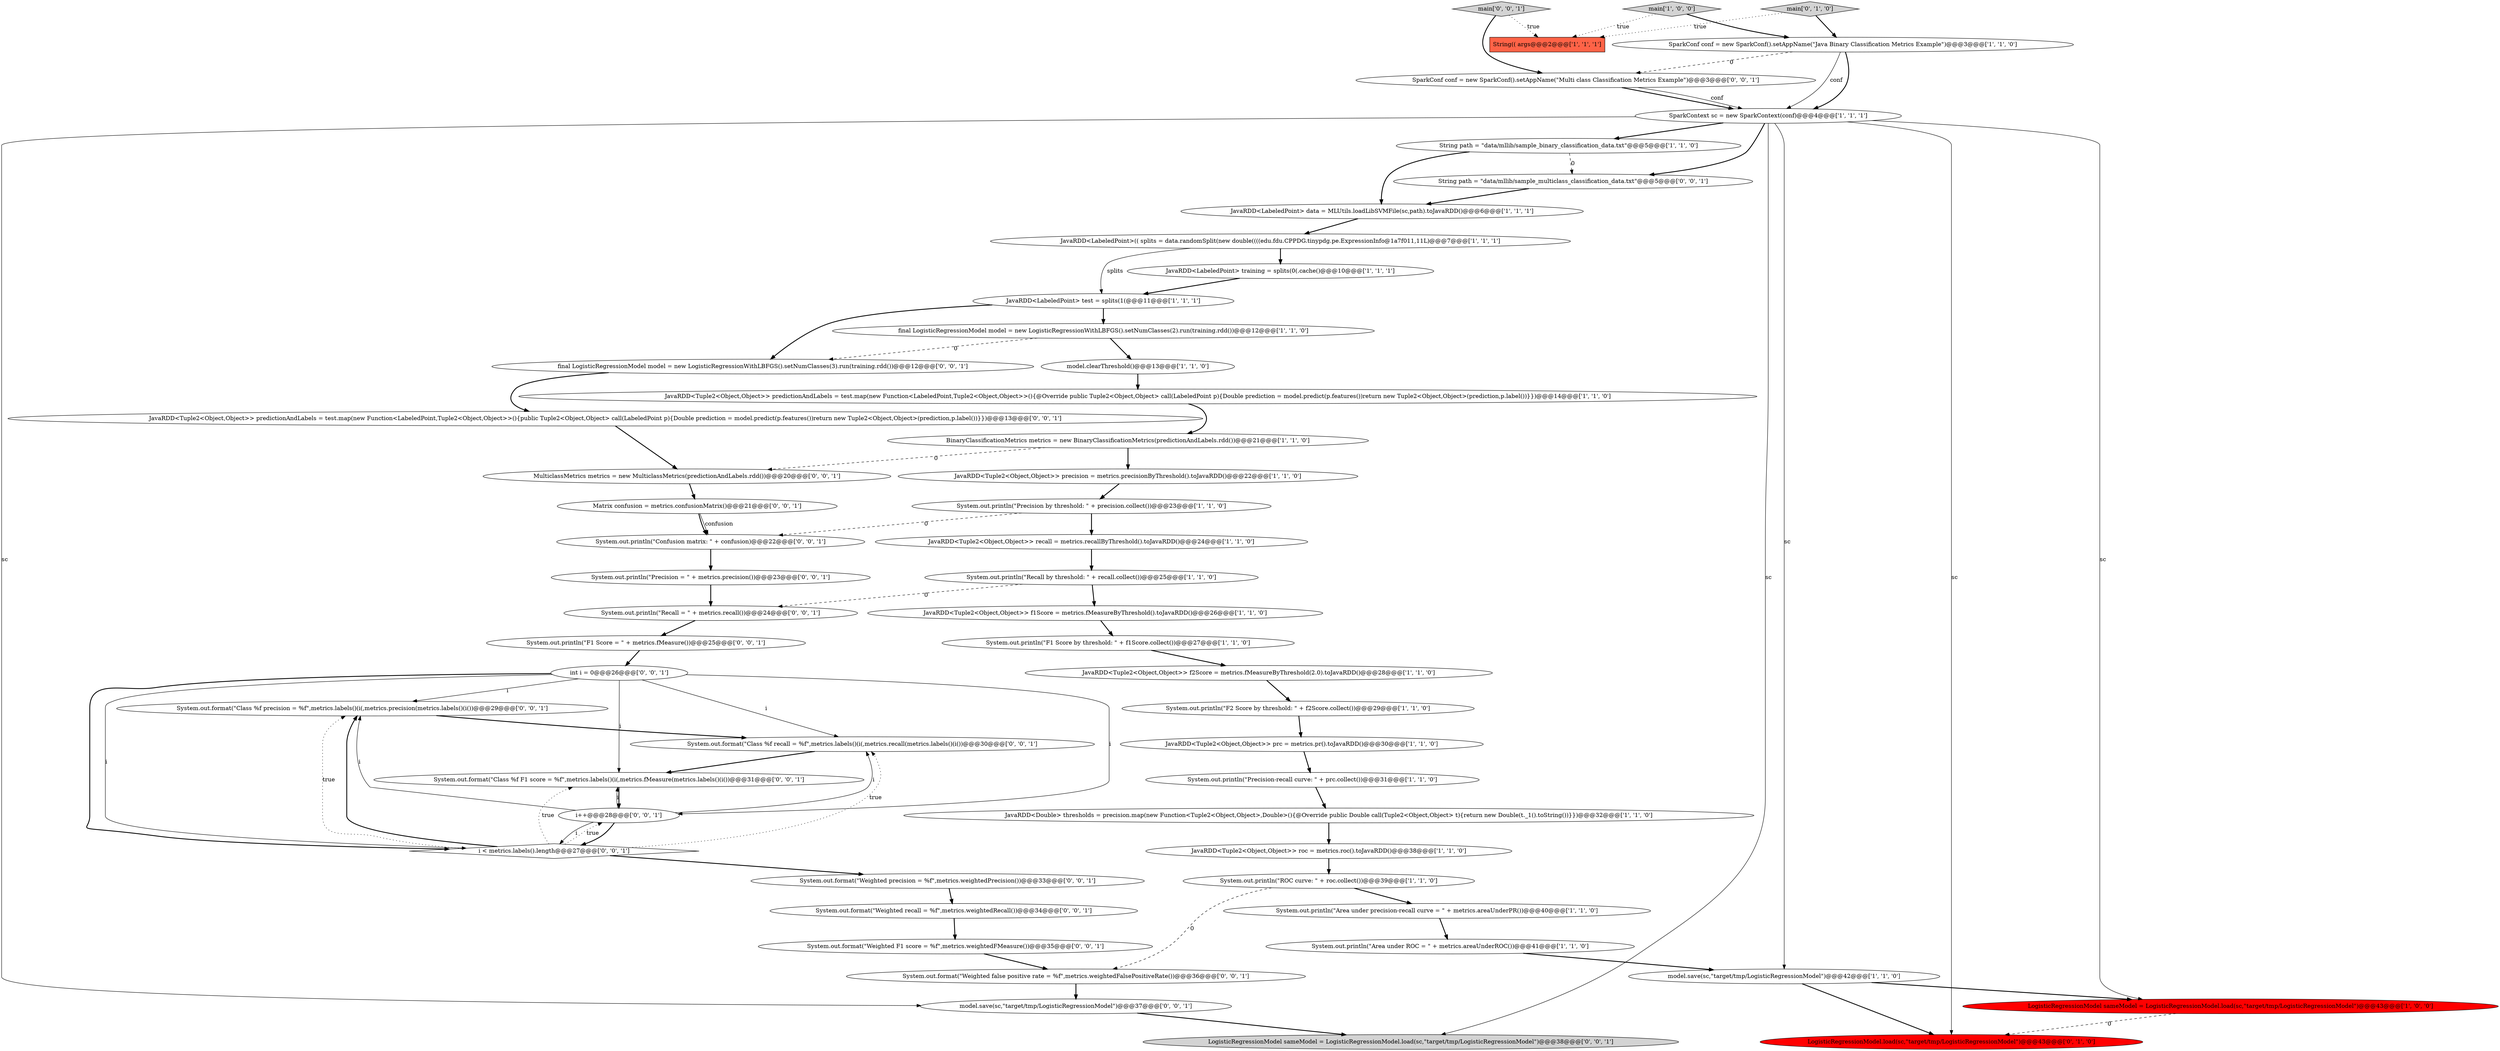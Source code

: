 digraph {
45 [style = filled, label = "System.out.format(\"Weighted false positive rate = %f\",metrics.weightedFalsePositiveRate())@@@36@@@['0', '0', '1']", fillcolor = white, shape = ellipse image = "AAA0AAABBB3BBB"];
11 [style = filled, label = "String(( args@@@2@@@['1', '1', '1']", fillcolor = tomato, shape = box image = "AAA0AAABBB1BBB"];
17 [style = filled, label = "main['1', '0', '0']", fillcolor = lightgray, shape = diamond image = "AAA0AAABBB1BBB"];
25 [style = filled, label = "JavaRDD<Tuple2<Object,Object>> recall = metrics.recallByThreshold().toJavaRDD()@@@24@@@['1', '1', '0']", fillcolor = white, shape = ellipse image = "AAA0AAABBB1BBB"];
37 [style = filled, label = "int i = 0@@@26@@@['0', '0', '1']", fillcolor = white, shape = ellipse image = "AAA0AAABBB3BBB"];
14 [style = filled, label = "JavaRDD<Tuple2<Object,Object>> precision = metrics.precisionByThreshold().toJavaRDD()@@@22@@@['1', '1', '0']", fillcolor = white, shape = ellipse image = "AAA0AAABBB1BBB"];
39 [style = filled, label = "Matrix confusion = metrics.confusionMatrix()@@@21@@@['0', '0', '1']", fillcolor = white, shape = ellipse image = "AAA0AAABBB3BBB"];
19 [style = filled, label = "model.clearThreshold()@@@13@@@['1', '1', '0']", fillcolor = white, shape = ellipse image = "AAA0AAABBB1BBB"];
7 [style = filled, label = "LogisticRegressionModel sameModel = LogisticRegressionModel.load(sc,\"target/tmp/LogisticRegressionModel\")@@@43@@@['1', '0', '0']", fillcolor = red, shape = ellipse image = "AAA1AAABBB1BBB"];
47 [style = filled, label = "main['0', '0', '1']", fillcolor = lightgray, shape = diamond image = "AAA0AAABBB3BBB"];
43 [style = filled, label = "JavaRDD<Tuple2<Object,Object>> predictionAndLabels = test.map(new Function<LabeledPoint,Tuple2<Object,Object>>(){public Tuple2<Object,Object> call(LabeledPoint p){Double prediction = model.predict(p.features())return new Tuple2<Object,Object>(prediction,p.label())}})@@@13@@@['0', '0', '1']", fillcolor = white, shape = ellipse image = "AAA0AAABBB3BBB"];
6 [style = filled, label = "JavaRDD<Tuple2<Object,Object>> predictionAndLabels = test.map(new Function<LabeledPoint,Tuple2<Object,Object>>(){@Override public Tuple2<Object,Object> call(LabeledPoint p){Double prediction = model.predict(p.features())return new Tuple2<Object,Object>(prediction,p.label())}})@@@14@@@['1', '1', '0']", fillcolor = white, shape = ellipse image = "AAA0AAABBB1BBB"];
5 [style = filled, label = "SparkContext sc = new SparkContext(conf)@@@4@@@['1', '1', '1']", fillcolor = white, shape = ellipse image = "AAA0AAABBB1BBB"];
41 [style = filled, label = "System.out.println(\"Confusion matrix: \" + confusion)@@@22@@@['0', '0', '1']", fillcolor = white, shape = ellipse image = "AAA0AAABBB3BBB"];
44 [style = filled, label = "System.out.format(\"Weighted F1 score = %f\",metrics.weightedFMeasure())@@@35@@@['0', '0', '1']", fillcolor = white, shape = ellipse image = "AAA0AAABBB3BBB"];
48 [style = filled, label = "System.out.println(\"Precision = \" + metrics.precision())@@@23@@@['0', '0', '1']", fillcolor = white, shape = ellipse image = "AAA0AAABBB3BBB"];
15 [style = filled, label = "System.out.println(\"Recall by threshold: \" + recall.collect())@@@25@@@['1', '1', '0']", fillcolor = white, shape = ellipse image = "AAA0AAABBB1BBB"];
53 [style = filled, label = "System.out.format(\"Class %f precision = %f\",metrics.labels()(i(,metrics.precision(metrics.labels()(i())@@@29@@@['0', '0', '1']", fillcolor = white, shape = ellipse image = "AAA0AAABBB3BBB"];
29 [style = filled, label = "JavaRDD<LabeledPoint>(( splits = data.randomSplit(new double((((edu.fdu.CPPDG.tinypdg.pe.ExpressionInfo@1a7f011,11L)@@@7@@@['1', '1', '1']", fillcolor = white, shape = ellipse image = "AAA0AAABBB1BBB"];
24 [style = filled, label = "String path = \"data/mllib/sample_binary_classification_data.txt\"@@@5@@@['1', '1', '0']", fillcolor = white, shape = ellipse image = "AAA0AAABBB1BBB"];
34 [style = filled, label = "i < metrics.labels().length@@@27@@@['0', '0', '1']", fillcolor = white, shape = diamond image = "AAA0AAABBB3BBB"];
32 [style = filled, label = "System.out.format(\"Weighted recall = %f\",metrics.weightedRecall())@@@34@@@['0', '0', '1']", fillcolor = white, shape = ellipse image = "AAA0AAABBB3BBB"];
16 [style = filled, label = "System.out.println(\"F1 Score by threshold: \" + f1Score.collect())@@@27@@@['1', '1', '0']", fillcolor = white, shape = ellipse image = "AAA0AAABBB1BBB"];
0 [style = filled, label = "JavaRDD<Tuple2<Object,Object>> f2Score = metrics.fMeasureByThreshold(2.0).toJavaRDD()@@@28@@@['1', '1', '0']", fillcolor = white, shape = ellipse image = "AAA0AAABBB1BBB"];
10 [style = filled, label = "BinaryClassificationMetrics metrics = new BinaryClassificationMetrics(predictionAndLabels.rdd())@@@21@@@['1', '1', '0']", fillcolor = white, shape = ellipse image = "AAA0AAABBB1BBB"];
23 [style = filled, label = "JavaRDD<Tuple2<Object,Object>> f1Score = metrics.fMeasureByThreshold().toJavaRDD()@@@26@@@['1', '1', '0']", fillcolor = white, shape = ellipse image = "AAA0AAABBB1BBB"];
27 [style = filled, label = "JavaRDD<Tuple2<Object,Object>> prc = metrics.pr().toJavaRDD()@@@30@@@['1', '1', '0']", fillcolor = white, shape = ellipse image = "AAA0AAABBB1BBB"];
54 [style = filled, label = "i++@@@28@@@['0', '0', '1']", fillcolor = white, shape = ellipse image = "AAA0AAABBB3BBB"];
31 [style = filled, label = "main['0', '1', '0']", fillcolor = lightgray, shape = diamond image = "AAA0AAABBB2BBB"];
12 [style = filled, label = "System.out.println(\"F2 Score by threshold: \" + f2Score.collect())@@@29@@@['1', '1', '0']", fillcolor = white, shape = ellipse image = "AAA0AAABBB1BBB"];
2 [style = filled, label = "System.out.println(\"Area under ROC = \" + metrics.areaUnderROC())@@@41@@@['1', '1', '0']", fillcolor = white, shape = ellipse image = "AAA0AAABBB1BBB"];
20 [style = filled, label = "JavaRDD<LabeledPoint> test = splits(1(@@@11@@@['1', '1', '1']", fillcolor = white, shape = ellipse image = "AAA0AAABBB1BBB"];
51 [style = filled, label = "LogisticRegressionModel sameModel = LogisticRegressionModel.load(sc,\"target/tmp/LogisticRegressionModel\")@@@38@@@['0', '0', '1']", fillcolor = lightgray, shape = ellipse image = "AAA0AAABBB3BBB"];
36 [style = filled, label = "SparkConf conf = new SparkConf().setAppName(\"Multi class Classification Metrics Example\")@@@3@@@['0', '0', '1']", fillcolor = white, shape = ellipse image = "AAA0AAABBB3BBB"];
40 [style = filled, label = "System.out.format(\"Weighted precision = %f\",metrics.weightedPrecision())@@@33@@@['0', '0', '1']", fillcolor = white, shape = ellipse image = "AAA0AAABBB3BBB"];
50 [style = filled, label = "model.save(sc,\"target/tmp/LogisticRegressionModel\")@@@37@@@['0', '0', '1']", fillcolor = white, shape = ellipse image = "AAA0AAABBB3BBB"];
8 [style = filled, label = "SparkConf conf = new SparkConf().setAppName(\"Java Binary Classification Metrics Example\")@@@3@@@['1', '1', '0']", fillcolor = white, shape = ellipse image = "AAA0AAABBB1BBB"];
30 [style = filled, label = "LogisticRegressionModel.load(sc,\"target/tmp/LogisticRegressionModel\")@@@43@@@['0', '1', '0']", fillcolor = red, shape = ellipse image = "AAA1AAABBB2BBB"];
9 [style = filled, label = "JavaRDD<Tuple2<Object,Object>> roc = metrics.roc().toJavaRDD()@@@38@@@['1', '1', '0']", fillcolor = white, shape = ellipse image = "AAA0AAABBB1BBB"];
22 [style = filled, label = "System.out.println(\"Precision by threshold: \" + precision.collect())@@@23@@@['1', '1', '0']", fillcolor = white, shape = ellipse image = "AAA0AAABBB1BBB"];
33 [style = filled, label = "MulticlassMetrics metrics = new MulticlassMetrics(predictionAndLabels.rdd())@@@20@@@['0', '0', '1']", fillcolor = white, shape = ellipse image = "AAA0AAABBB3BBB"];
4 [style = filled, label = "JavaRDD<LabeledPoint> data = MLUtils.loadLibSVMFile(sc,path).toJavaRDD()@@@6@@@['1', '1', '1']", fillcolor = white, shape = ellipse image = "AAA0AAABBB1BBB"];
49 [style = filled, label = "System.out.println(\"Recall = \" + metrics.recall())@@@24@@@['0', '0', '1']", fillcolor = white, shape = ellipse image = "AAA0AAABBB3BBB"];
28 [style = filled, label = "JavaRDD<Double> thresholds = precision.map(new Function<Tuple2<Object,Object>,Double>(){@Override public Double call(Tuple2<Object,Object> t){return new Double(t._1().toString())}})@@@32@@@['1', '1', '0']", fillcolor = white, shape = ellipse image = "AAA0AAABBB1BBB"];
52 [style = filled, label = "System.out.format(\"Class %f recall = %f\",metrics.labels()(i(,metrics.recall(metrics.labels()(i())@@@30@@@['0', '0', '1']", fillcolor = white, shape = ellipse image = "AAA0AAABBB3BBB"];
35 [style = filled, label = "String path = \"data/mllib/sample_multiclass_classification_data.txt\"@@@5@@@['0', '0', '1']", fillcolor = white, shape = ellipse image = "AAA0AAABBB3BBB"];
26 [style = filled, label = "final LogisticRegressionModel model = new LogisticRegressionWithLBFGS().setNumClasses(2).run(training.rdd())@@@12@@@['1', '1', '0']", fillcolor = white, shape = ellipse image = "AAA0AAABBB1BBB"];
42 [style = filled, label = "System.out.println(\"F1 Score = \" + metrics.fMeasure())@@@25@@@['0', '0', '1']", fillcolor = white, shape = ellipse image = "AAA0AAABBB3BBB"];
38 [style = filled, label = "System.out.format(\"Class %f F1 score = %f\",metrics.labels()(i(,metrics.fMeasure(metrics.labels()(i())@@@31@@@['0', '0', '1']", fillcolor = white, shape = ellipse image = "AAA0AAABBB3BBB"];
13 [style = filled, label = "System.out.println(\"Area under precision-recall curve = \" + metrics.areaUnderPR())@@@40@@@['1', '1', '0']", fillcolor = white, shape = ellipse image = "AAA0AAABBB1BBB"];
3 [style = filled, label = "System.out.println(\"ROC curve: \" + roc.collect())@@@39@@@['1', '1', '0']", fillcolor = white, shape = ellipse image = "AAA0AAABBB1BBB"];
18 [style = filled, label = "JavaRDD<LabeledPoint> training = splits(0(.cache()@@@10@@@['1', '1', '1']", fillcolor = white, shape = ellipse image = "AAA0AAABBB1BBB"];
21 [style = filled, label = "System.out.println(\"Precision-recall curve: \" + prc.collect())@@@31@@@['1', '1', '0']", fillcolor = white, shape = ellipse image = "AAA0AAABBB1BBB"];
46 [style = filled, label = "final LogisticRegressionModel model = new LogisticRegressionWithLBFGS().setNumClasses(3).run(training.rdd())@@@12@@@['0', '0', '1']", fillcolor = white, shape = ellipse image = "AAA0AAABBB3BBB"];
1 [style = filled, label = "model.save(sc,\"target/tmp/LogisticRegressionModel\")@@@42@@@['1', '1', '0']", fillcolor = white, shape = ellipse image = "AAA0AAABBB1BBB"];
16->0 [style = bold, label=""];
54->38 [style = solid, label="i"];
20->26 [style = bold, label=""];
28->9 [style = bold, label=""];
1->30 [style = bold, label=""];
21->28 [style = bold, label=""];
29->18 [style = bold, label=""];
41->48 [style = bold, label=""];
5->7 [style = solid, label="sc"];
25->15 [style = bold, label=""];
22->41 [style = dashed, label="0"];
54->52 [style = solid, label="i"];
34->53 [style = bold, label=""];
22->25 [style = bold, label=""];
48->49 [style = bold, label=""];
34->52 [style = dotted, label="true"];
10->14 [style = bold, label=""];
37->38 [style = solid, label="i"];
53->52 [style = bold, label=""];
37->54 [style = solid, label="i"];
14->22 [style = bold, label=""];
31->11 [style = dotted, label="true"];
19->6 [style = bold, label=""];
54->34 [style = solid, label="i"];
5->51 [style = solid, label="sc"];
34->38 [style = dotted, label="true"];
18->20 [style = bold, label=""];
43->33 [style = bold, label=""];
39->41 [style = bold, label=""];
34->53 [style = dotted, label="true"];
44->45 [style = bold, label=""];
47->36 [style = bold, label=""];
46->43 [style = bold, label=""];
17->8 [style = bold, label=""];
42->37 [style = bold, label=""];
34->40 [style = bold, label=""];
2->1 [style = bold, label=""];
38->54 [style = bold, label=""];
0->12 [style = bold, label=""];
47->11 [style = dotted, label="true"];
4->29 [style = bold, label=""];
37->52 [style = solid, label="i"];
26->19 [style = bold, label=""];
8->36 [style = dashed, label="0"];
1->7 [style = bold, label=""];
5->24 [style = bold, label=""];
6->10 [style = bold, label=""];
3->45 [style = dashed, label="0"];
40->32 [style = bold, label=""];
32->44 [style = bold, label=""];
9->3 [style = bold, label=""];
8->5 [style = solid, label="conf"];
36->5 [style = bold, label=""];
37->34 [style = solid, label="i"];
27->21 [style = bold, label=""];
12->27 [style = bold, label=""];
31->8 [style = bold, label=""];
5->35 [style = bold, label=""];
54->34 [style = bold, label=""];
13->2 [style = bold, label=""];
17->11 [style = dotted, label="true"];
49->42 [style = bold, label=""];
15->23 [style = bold, label=""];
23->16 [style = bold, label=""];
39->41 [style = solid, label="confusion"];
20->46 [style = bold, label=""];
5->30 [style = solid, label="sc"];
52->38 [style = bold, label=""];
10->33 [style = dashed, label="0"];
35->4 [style = bold, label=""];
24->4 [style = bold, label=""];
33->39 [style = bold, label=""];
8->5 [style = bold, label=""];
45->50 [style = bold, label=""];
15->49 [style = dashed, label="0"];
54->53 [style = solid, label="i"];
37->34 [style = bold, label=""];
50->51 [style = bold, label=""];
7->30 [style = dashed, label="0"];
24->35 [style = dashed, label="0"];
5->50 [style = solid, label="sc"];
3->13 [style = bold, label=""];
34->54 [style = dotted, label="true"];
29->20 [style = solid, label="splits"];
36->5 [style = solid, label="conf"];
5->1 [style = solid, label="sc"];
26->46 [style = dashed, label="0"];
37->53 [style = solid, label="i"];
}
